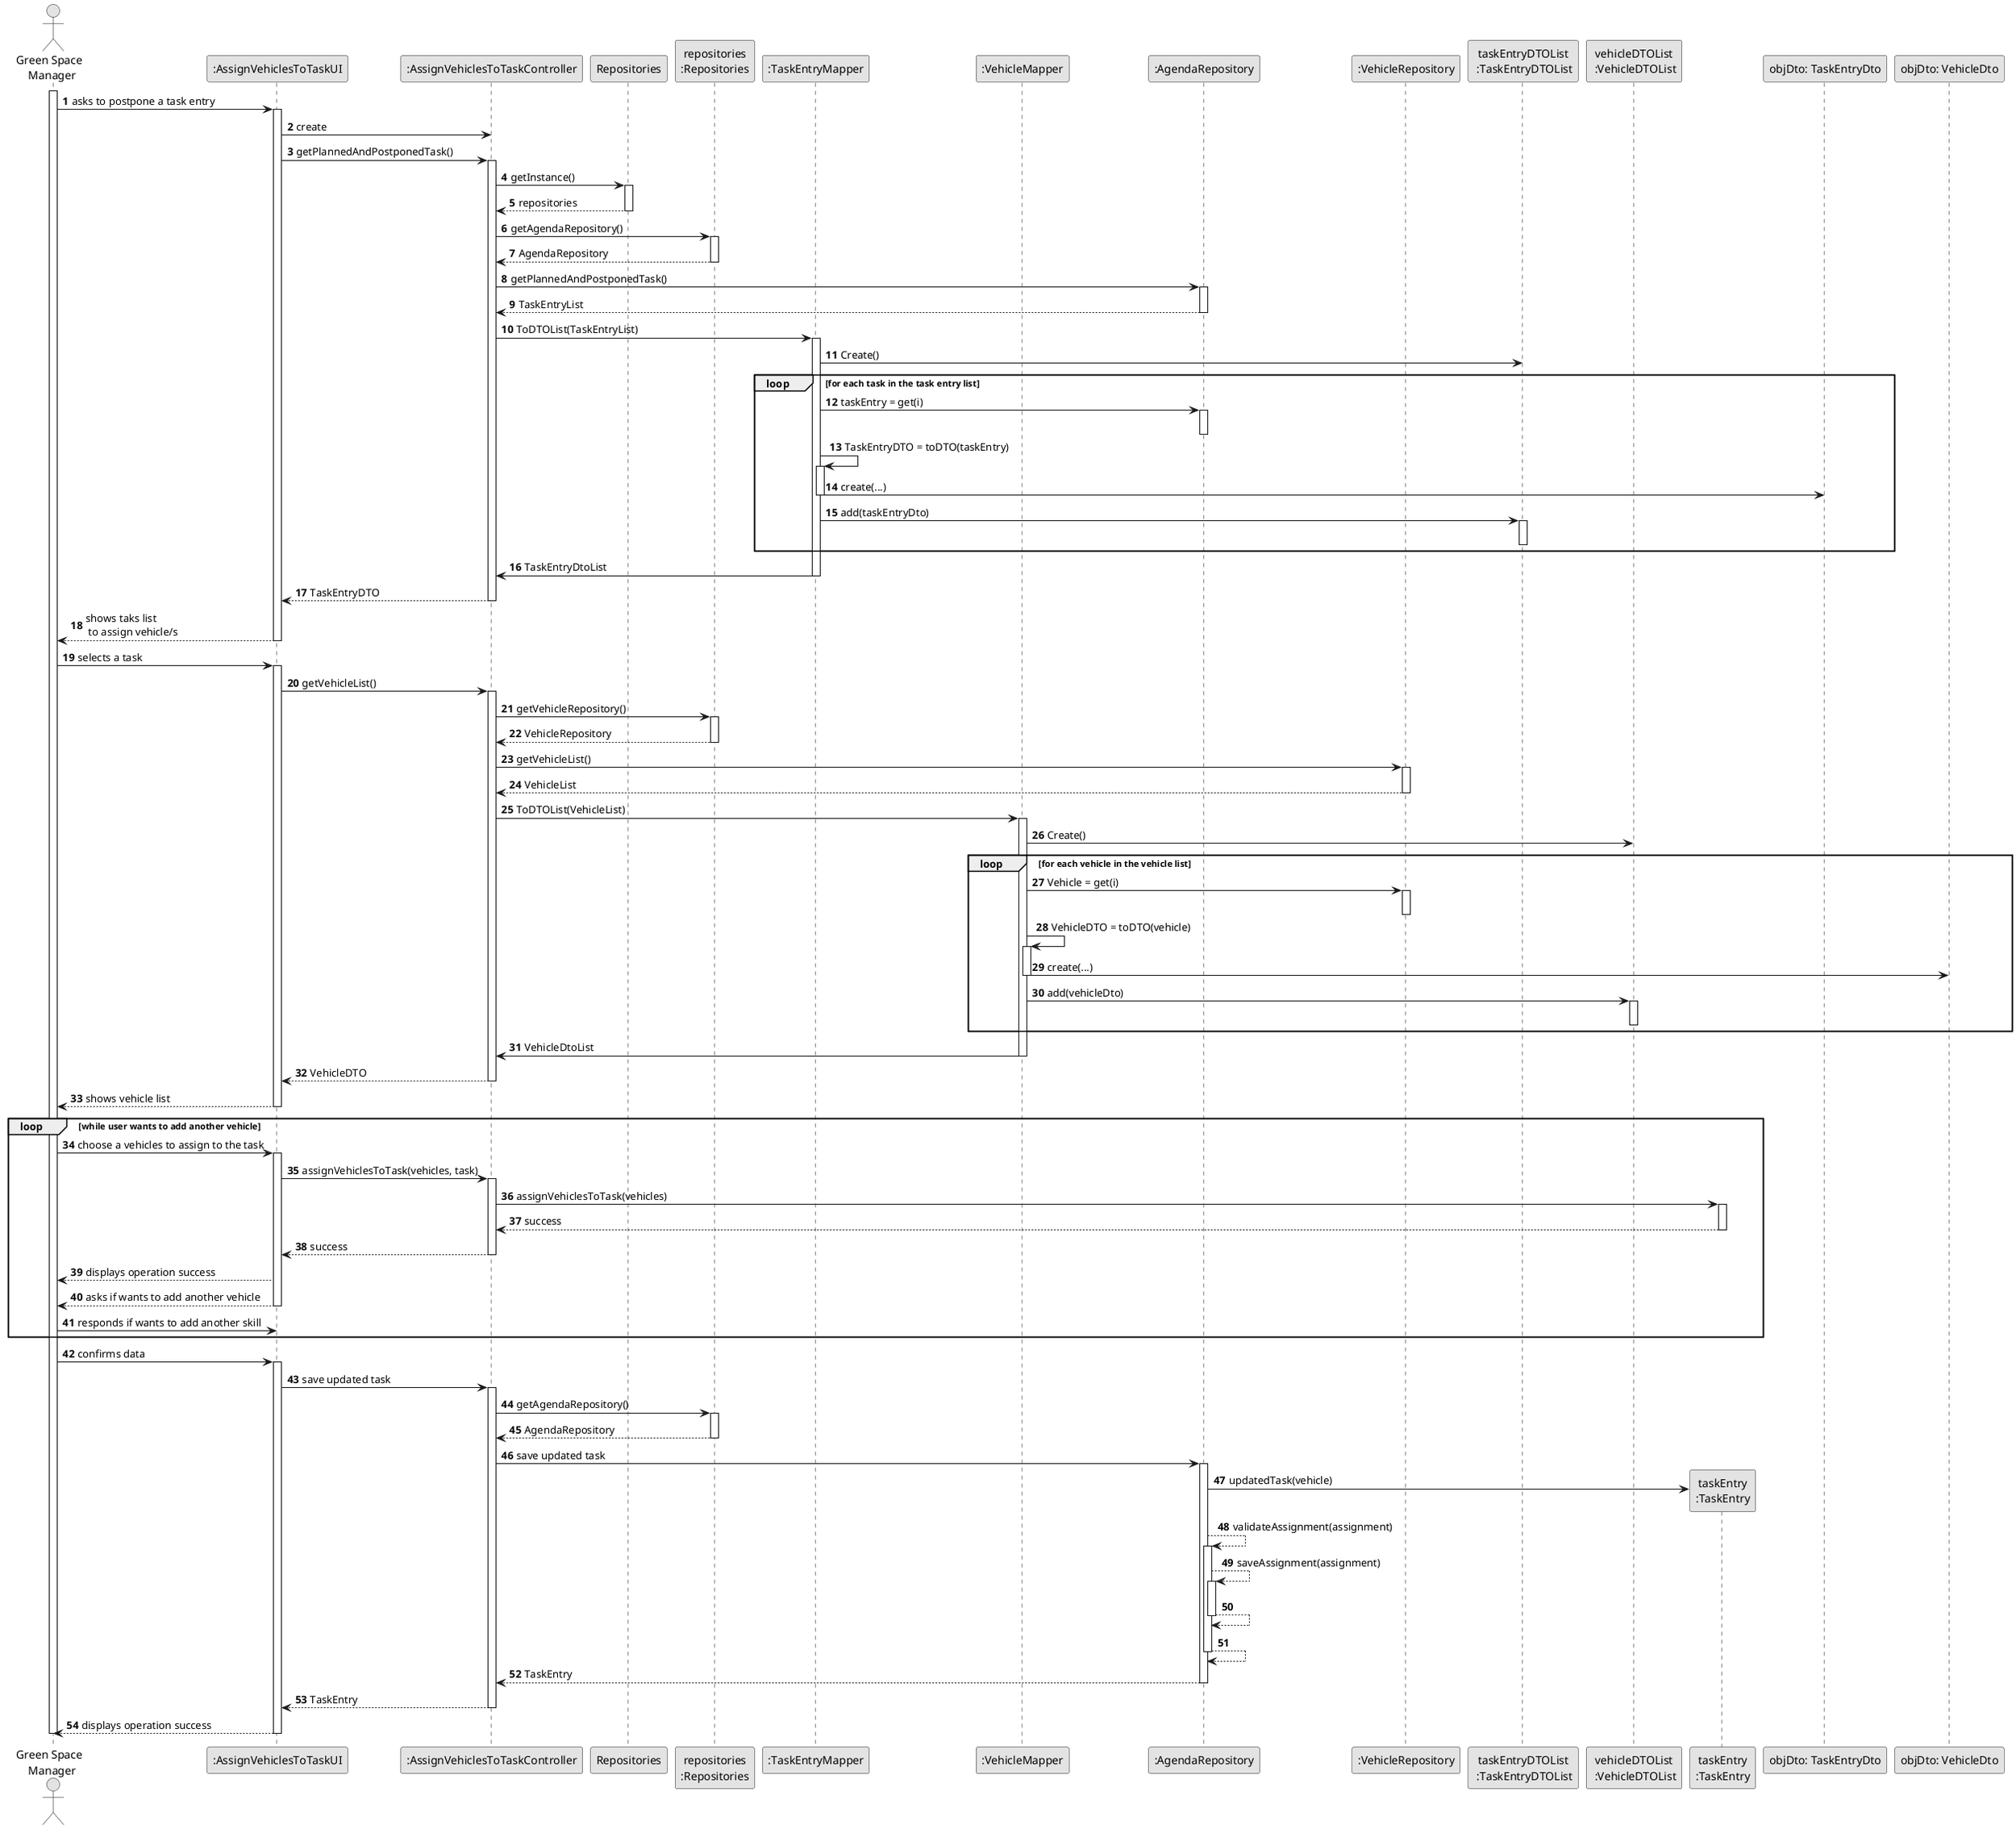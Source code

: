 @startuml
skinparam monochrome true
skinparam packageStyle rectangle
skinparam shadowing false

autonumber

'hide footbox
actor "Green Space \n Manager" as ADM
participant ":AssignVehiclesToTaskUI" as UI
participant ":AssignVehiclesToTaskController" as CTRL
participant "Repositories" as RepositorySingleton
participant "repositories\n:Repositories" as PLAT
participant ":TaskEntryMapper" as MAP
participant ":VehicleMapper" as VMAP
participant ":AgendaRepository" as URG
participant ":VehicleRepository" as VREP
participant "taskEntryDTOList\n :TaskEntryDTOList" as DTO
participant "vehicleDTOList\n :VehicleDTOList" as VLDTO

participant "taskEntry\n:TaskEntry" as TASK
participant "objDto: TaskEntryDto" as GDTO
participant "objDto: VehicleDto" as VDTO


activate ADM

    ADM -> UI : asks to postpone a task entry
    activate UI
        UI -> CTRL : create
        UI -> CTRL : getPlannedAndPostponedTask()
        activate CTRL

            CTRL -> RepositorySingleton : getInstance()
            activate RepositorySingleton

                RepositorySingleton --> CTRL : repositories
            deactivate RepositorySingleton

            CTRL -> PLAT : getAgendaRepository()
            activate PLAT

                PLAT --> CTRL : AgendaRepository
            deactivate PLAT

            CTRL -> URG : getPlannedAndPostponedTask()
            activate URG

                URG --> CTRL : TaskEntryList
            deactivate URG

            CTRL -> MAP : ToDTOList(TaskEntryList)
            activate MAP
                MAP -> DTO: Create()
                loop for each task in the task entry list
                MAP -> URG: taskEntry = get(i)
                activate URG
                deactivate URG
                MAP -> MAP: TaskEntryDTO = toDTO(taskEntry)
                activate MAP
                MAP -> GDTO: create(...)
                deactivate MAP
                MAP -> DTO: add(taskEntryDto)

                activate DTO
                deactivate DTO
                end
                MAP -> CTRL: TaskEntryDtoList
            deactivate MAP

            CTRL --> UI : TaskEntryDTO
        deactivate CTRL

        UI --> ADM : shows taks list\n to assign vehicle/s
    deactivate UI
ADM -> UI : selects a task
    activate UI

    UI -> CTRL : getVehicleList()
            activate CTRL

                CTRL -> PLAT : getVehicleRepository()
                activate PLAT

                    PLAT --> CTRL : VehicleRepository
                deactivate PLAT

                CTRL -> VREP : getVehicleList()
                activate VREP

                    VREP --> CTRL : VehicleList
                deactivate VREP

                CTRL -> VMAP : ToDTOList(VehicleList)
                activate VMAP
                    VMAP -> VLDTO: Create()
                    loop for each vehicle in the vehicle list
                    VMAP -> VREP: Vehicle = get(i)
                    activate VREP
                    deactivate VREP
                    VMAP -> VMAP: VehicleDTO = toDTO(vehicle)
                    activate VMAP
                    VMAP -> VDTO: create(...)
                    deactivate VMAP
                    VMAP -> VLDTO: add(vehicleDto)

                    activate VLDTO
                    deactivate VLDTO
                    end
                    VMAP -> CTRL: VehicleDtoList
                deactivate VMAP

                CTRL --> UI : VehicleDTO
            deactivate CTRL

        UI --> ADM : shows vehicle list
    deactivate UI

loop while user wants to add another vehicle
        ADM -> UI : choose a vehicles to assign to the task
        activate UI

            UI -> CTRL : assignVehiclesToTask(vehicles, task)
            activate CTRL

                CTRL -> TASK : assignVehiclesToTask(vehicles)
                activate TASK

                    TASK --> CTRL : success
                deactivate TASK

                CTRL --> UI : success
            deactivate CTRL

            UI --> ADM : displays operation success

        UI --> ADM : asks if wants to add another vehicle
        deactivate UI

        ADM -> UI : responds if wants to add another skill

        end

     ADM -> UI : confirms data
     activate UI
      UI -> CTRL : save updated task
             activate CTRL

                 CTRL -> PLAT : getAgendaRepository()
                 activate PLAT

                     PLAT --> CTRL : AgendaRepository
                 deactivate PLAT

                 CTRL -> URG : save updated task

                 activate URG

                            URG -> TASK** : updatedTask(vehicle)
                            URG --> URG : validateAssignment(assignment)
                            activate URG
                            URG --> URG : saveAssignment(assignment)
                            activate URG
                            URG --> URG
                            deactivate URG
                            URG --> URG
                            deactivate URG
                            URG --> CTRL : TaskEntry
                            deactivate URG
         CTRL --> UI : TaskEntry
             deactivate CTRL

                 UI --> ADM : displays operation success
             deactivate UI
         deactivate ADM
@enduml